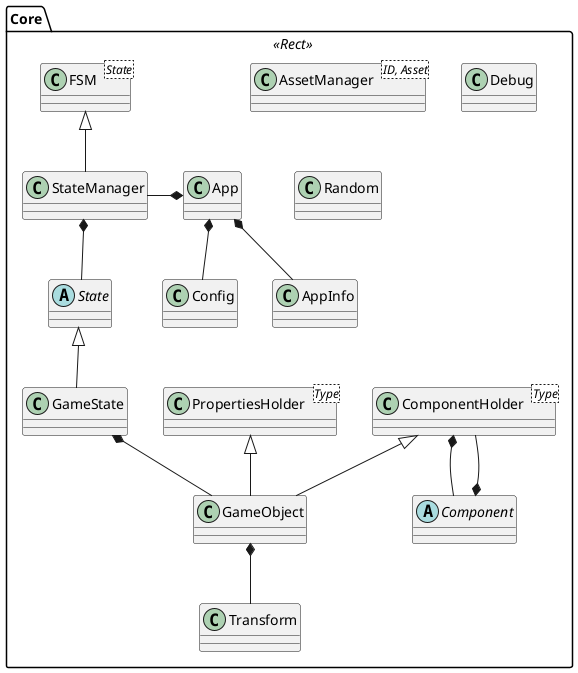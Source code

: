 @startuml

package Core <<Rect>> {
class App
class AppInfo
abstract class Component
class ComponentHolder<Type>
class Config
class FSM<State>
class GameObject
class GameState
class PropertiesHolder<Type>
abstract class State
class StateManager
class Transform
App *-- AppInfo
App *-- Config
App *-left- StateManager
ComponentHolder *-- Component
Component *-- ComponentHolder
StateManager -up-|> FSM
StateManager *-- State
GameState -up-|> State
GameState *-- GameObject
GameObject -up-|> ComponentHolder
GameObject -up-|> PropertiesHolder
GameObject *-- Transform
class AssetManager<ID, Asset>
class Debug
class Random

}

@enduml